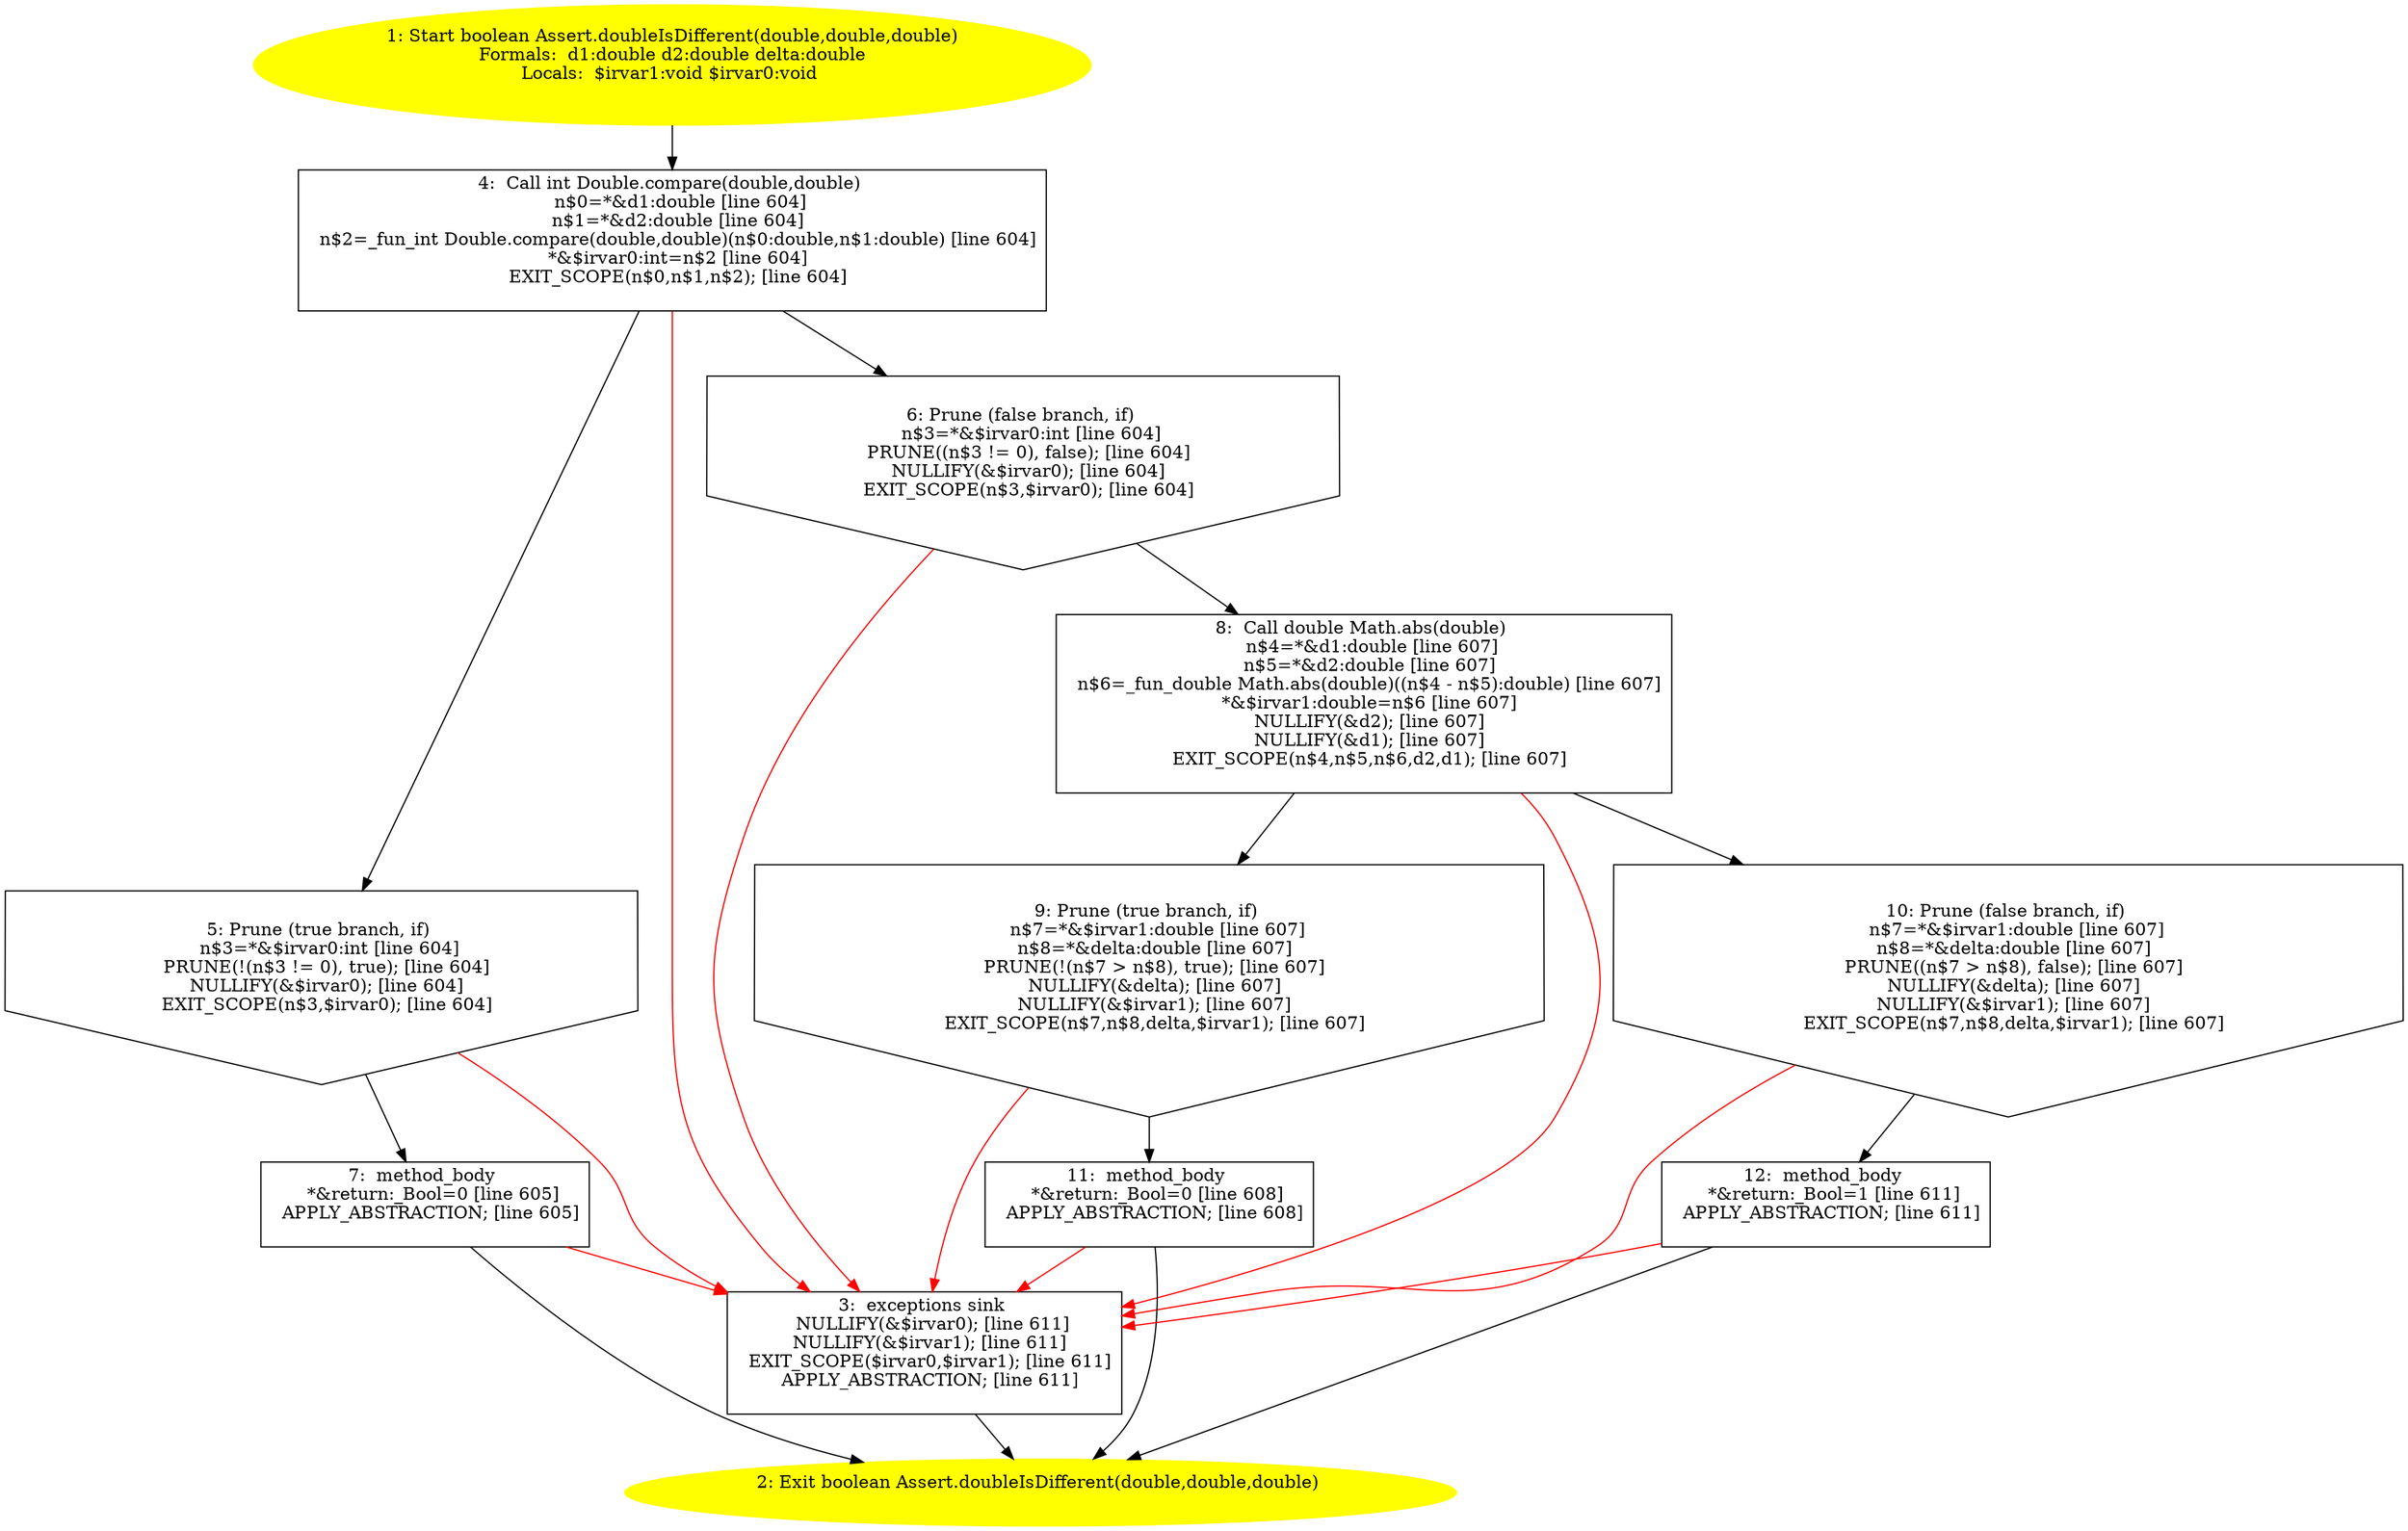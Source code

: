 /* @generated */
digraph cfg {
"org.junit.Assert.doubleIsDifferent(double,double,double):boolean.01016ce0000cfc6cb3e96d74f7ff8a5b_1" [label="1: Start boolean Assert.doubleIsDifferent(double,double,double)\nFormals:  d1:double d2:double delta:double\nLocals:  $irvar1:void $irvar0:void \n  " color=yellow style=filled]
	

	 "org.junit.Assert.doubleIsDifferent(double,double,double):boolean.01016ce0000cfc6cb3e96d74f7ff8a5b_1" -> "org.junit.Assert.doubleIsDifferent(double,double,double):boolean.01016ce0000cfc6cb3e96d74f7ff8a5b_4" ;
"org.junit.Assert.doubleIsDifferent(double,double,double):boolean.01016ce0000cfc6cb3e96d74f7ff8a5b_2" [label="2: Exit boolean Assert.doubleIsDifferent(double,double,double) \n  " color=yellow style=filled]
	

"org.junit.Assert.doubleIsDifferent(double,double,double):boolean.01016ce0000cfc6cb3e96d74f7ff8a5b_3" [label="3:  exceptions sink \n   NULLIFY(&$irvar0); [line 611]\n  NULLIFY(&$irvar1); [line 611]\n  EXIT_SCOPE($irvar0,$irvar1); [line 611]\n  APPLY_ABSTRACTION; [line 611]\n " shape="box"]
	

	 "org.junit.Assert.doubleIsDifferent(double,double,double):boolean.01016ce0000cfc6cb3e96d74f7ff8a5b_3" -> "org.junit.Assert.doubleIsDifferent(double,double,double):boolean.01016ce0000cfc6cb3e96d74f7ff8a5b_2" ;
"org.junit.Assert.doubleIsDifferent(double,double,double):boolean.01016ce0000cfc6cb3e96d74f7ff8a5b_4" [label="4:  Call int Double.compare(double,double) \n   n$0=*&d1:double [line 604]\n  n$1=*&d2:double [line 604]\n  n$2=_fun_int Double.compare(double,double)(n$0:double,n$1:double) [line 604]\n  *&$irvar0:int=n$2 [line 604]\n  EXIT_SCOPE(n$0,n$1,n$2); [line 604]\n " shape="box"]
	

	 "org.junit.Assert.doubleIsDifferent(double,double,double):boolean.01016ce0000cfc6cb3e96d74f7ff8a5b_4" -> "org.junit.Assert.doubleIsDifferent(double,double,double):boolean.01016ce0000cfc6cb3e96d74f7ff8a5b_5" ;
	 "org.junit.Assert.doubleIsDifferent(double,double,double):boolean.01016ce0000cfc6cb3e96d74f7ff8a5b_4" -> "org.junit.Assert.doubleIsDifferent(double,double,double):boolean.01016ce0000cfc6cb3e96d74f7ff8a5b_6" ;
	 "org.junit.Assert.doubleIsDifferent(double,double,double):boolean.01016ce0000cfc6cb3e96d74f7ff8a5b_4" -> "org.junit.Assert.doubleIsDifferent(double,double,double):boolean.01016ce0000cfc6cb3e96d74f7ff8a5b_3" [color="red" ];
"org.junit.Assert.doubleIsDifferent(double,double,double):boolean.01016ce0000cfc6cb3e96d74f7ff8a5b_5" [label="5: Prune (true branch, if) \n   n$3=*&$irvar0:int [line 604]\n  PRUNE(!(n$3 != 0), true); [line 604]\n  NULLIFY(&$irvar0); [line 604]\n  EXIT_SCOPE(n$3,$irvar0); [line 604]\n " shape="invhouse"]
	

	 "org.junit.Assert.doubleIsDifferent(double,double,double):boolean.01016ce0000cfc6cb3e96d74f7ff8a5b_5" -> "org.junit.Assert.doubleIsDifferent(double,double,double):boolean.01016ce0000cfc6cb3e96d74f7ff8a5b_7" ;
	 "org.junit.Assert.doubleIsDifferent(double,double,double):boolean.01016ce0000cfc6cb3e96d74f7ff8a5b_5" -> "org.junit.Assert.doubleIsDifferent(double,double,double):boolean.01016ce0000cfc6cb3e96d74f7ff8a5b_3" [color="red" ];
"org.junit.Assert.doubleIsDifferent(double,double,double):boolean.01016ce0000cfc6cb3e96d74f7ff8a5b_6" [label="6: Prune (false branch, if) \n   n$3=*&$irvar0:int [line 604]\n  PRUNE((n$3 != 0), false); [line 604]\n  NULLIFY(&$irvar0); [line 604]\n  EXIT_SCOPE(n$3,$irvar0); [line 604]\n " shape="invhouse"]
	

	 "org.junit.Assert.doubleIsDifferent(double,double,double):boolean.01016ce0000cfc6cb3e96d74f7ff8a5b_6" -> "org.junit.Assert.doubleIsDifferent(double,double,double):boolean.01016ce0000cfc6cb3e96d74f7ff8a5b_8" ;
	 "org.junit.Assert.doubleIsDifferent(double,double,double):boolean.01016ce0000cfc6cb3e96d74f7ff8a5b_6" -> "org.junit.Assert.doubleIsDifferent(double,double,double):boolean.01016ce0000cfc6cb3e96d74f7ff8a5b_3" [color="red" ];
"org.junit.Assert.doubleIsDifferent(double,double,double):boolean.01016ce0000cfc6cb3e96d74f7ff8a5b_7" [label="7:  method_body \n   *&return:_Bool=0 [line 605]\n  APPLY_ABSTRACTION; [line 605]\n " shape="box"]
	

	 "org.junit.Assert.doubleIsDifferent(double,double,double):boolean.01016ce0000cfc6cb3e96d74f7ff8a5b_7" -> "org.junit.Assert.doubleIsDifferent(double,double,double):boolean.01016ce0000cfc6cb3e96d74f7ff8a5b_2" ;
	 "org.junit.Assert.doubleIsDifferent(double,double,double):boolean.01016ce0000cfc6cb3e96d74f7ff8a5b_7" -> "org.junit.Assert.doubleIsDifferent(double,double,double):boolean.01016ce0000cfc6cb3e96d74f7ff8a5b_3" [color="red" ];
"org.junit.Assert.doubleIsDifferent(double,double,double):boolean.01016ce0000cfc6cb3e96d74f7ff8a5b_8" [label="8:  Call double Math.abs(double) \n   n$4=*&d1:double [line 607]\n  n$5=*&d2:double [line 607]\n  n$6=_fun_double Math.abs(double)((n$4 - n$5):double) [line 607]\n  *&$irvar1:double=n$6 [line 607]\n  NULLIFY(&d2); [line 607]\n  NULLIFY(&d1); [line 607]\n  EXIT_SCOPE(n$4,n$5,n$6,d2,d1); [line 607]\n " shape="box"]
	

	 "org.junit.Assert.doubleIsDifferent(double,double,double):boolean.01016ce0000cfc6cb3e96d74f7ff8a5b_8" -> "org.junit.Assert.doubleIsDifferent(double,double,double):boolean.01016ce0000cfc6cb3e96d74f7ff8a5b_9" ;
	 "org.junit.Assert.doubleIsDifferent(double,double,double):boolean.01016ce0000cfc6cb3e96d74f7ff8a5b_8" -> "org.junit.Assert.doubleIsDifferent(double,double,double):boolean.01016ce0000cfc6cb3e96d74f7ff8a5b_10" ;
	 "org.junit.Assert.doubleIsDifferent(double,double,double):boolean.01016ce0000cfc6cb3e96d74f7ff8a5b_8" -> "org.junit.Assert.doubleIsDifferent(double,double,double):boolean.01016ce0000cfc6cb3e96d74f7ff8a5b_3" [color="red" ];
"org.junit.Assert.doubleIsDifferent(double,double,double):boolean.01016ce0000cfc6cb3e96d74f7ff8a5b_9" [label="9: Prune (true branch, if) \n   n$7=*&$irvar1:double [line 607]\n  n$8=*&delta:double [line 607]\n  PRUNE(!(n$7 > n$8), true); [line 607]\n  NULLIFY(&delta); [line 607]\n  NULLIFY(&$irvar1); [line 607]\n  EXIT_SCOPE(n$7,n$8,delta,$irvar1); [line 607]\n " shape="invhouse"]
	

	 "org.junit.Assert.doubleIsDifferent(double,double,double):boolean.01016ce0000cfc6cb3e96d74f7ff8a5b_9" -> "org.junit.Assert.doubleIsDifferent(double,double,double):boolean.01016ce0000cfc6cb3e96d74f7ff8a5b_11" ;
	 "org.junit.Assert.doubleIsDifferent(double,double,double):boolean.01016ce0000cfc6cb3e96d74f7ff8a5b_9" -> "org.junit.Assert.doubleIsDifferent(double,double,double):boolean.01016ce0000cfc6cb3e96d74f7ff8a5b_3" [color="red" ];
"org.junit.Assert.doubleIsDifferent(double,double,double):boolean.01016ce0000cfc6cb3e96d74f7ff8a5b_10" [label="10: Prune (false branch, if) \n   n$7=*&$irvar1:double [line 607]\n  n$8=*&delta:double [line 607]\n  PRUNE((n$7 > n$8), false); [line 607]\n  NULLIFY(&delta); [line 607]\n  NULLIFY(&$irvar1); [line 607]\n  EXIT_SCOPE(n$7,n$8,delta,$irvar1); [line 607]\n " shape="invhouse"]
	

	 "org.junit.Assert.doubleIsDifferent(double,double,double):boolean.01016ce0000cfc6cb3e96d74f7ff8a5b_10" -> "org.junit.Assert.doubleIsDifferent(double,double,double):boolean.01016ce0000cfc6cb3e96d74f7ff8a5b_12" ;
	 "org.junit.Assert.doubleIsDifferent(double,double,double):boolean.01016ce0000cfc6cb3e96d74f7ff8a5b_10" -> "org.junit.Assert.doubleIsDifferent(double,double,double):boolean.01016ce0000cfc6cb3e96d74f7ff8a5b_3" [color="red" ];
"org.junit.Assert.doubleIsDifferent(double,double,double):boolean.01016ce0000cfc6cb3e96d74f7ff8a5b_11" [label="11:  method_body \n   *&return:_Bool=0 [line 608]\n  APPLY_ABSTRACTION; [line 608]\n " shape="box"]
	

	 "org.junit.Assert.doubleIsDifferent(double,double,double):boolean.01016ce0000cfc6cb3e96d74f7ff8a5b_11" -> "org.junit.Assert.doubleIsDifferent(double,double,double):boolean.01016ce0000cfc6cb3e96d74f7ff8a5b_2" ;
	 "org.junit.Assert.doubleIsDifferent(double,double,double):boolean.01016ce0000cfc6cb3e96d74f7ff8a5b_11" -> "org.junit.Assert.doubleIsDifferent(double,double,double):boolean.01016ce0000cfc6cb3e96d74f7ff8a5b_3" [color="red" ];
"org.junit.Assert.doubleIsDifferent(double,double,double):boolean.01016ce0000cfc6cb3e96d74f7ff8a5b_12" [label="12:  method_body \n   *&return:_Bool=1 [line 611]\n  APPLY_ABSTRACTION; [line 611]\n " shape="box"]
	

	 "org.junit.Assert.doubleIsDifferent(double,double,double):boolean.01016ce0000cfc6cb3e96d74f7ff8a5b_12" -> "org.junit.Assert.doubleIsDifferent(double,double,double):boolean.01016ce0000cfc6cb3e96d74f7ff8a5b_2" ;
	 "org.junit.Assert.doubleIsDifferent(double,double,double):boolean.01016ce0000cfc6cb3e96d74f7ff8a5b_12" -> "org.junit.Assert.doubleIsDifferent(double,double,double):boolean.01016ce0000cfc6cb3e96d74f7ff8a5b_3" [color="red" ];
}
